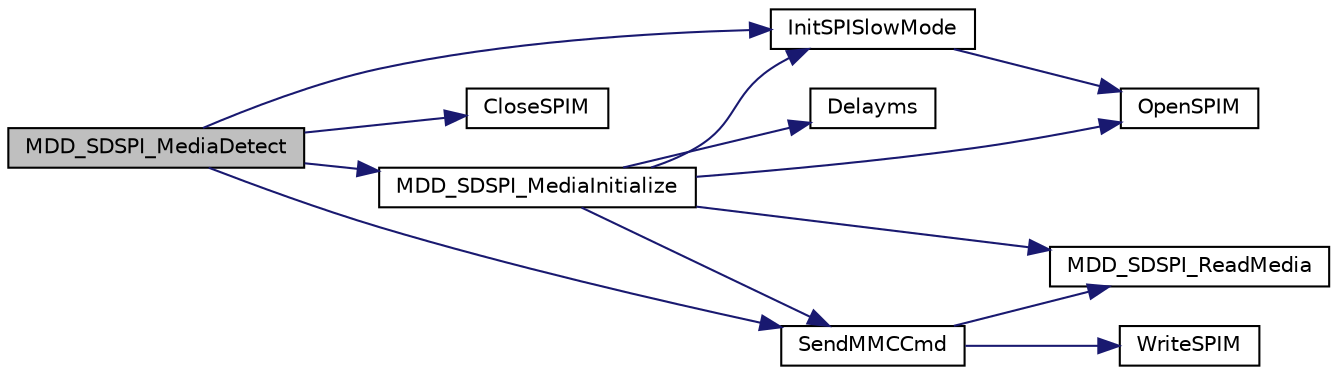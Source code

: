 digraph "MDD_SDSPI_MediaDetect"
{
  edge [fontname="Helvetica",fontsize="10",labelfontname="Helvetica",labelfontsize="10"];
  node [fontname="Helvetica",fontsize="10",shape=record];
  rankdir="LR";
  Node1 [label="MDD_SDSPI_MediaDetect",height=0.2,width=0.4,color="black", fillcolor="grey75", style="filled", fontcolor="black"];
  Node1 -> Node2 [color="midnightblue",fontsize="10",style="solid",fontname="Helvetica"];
  Node2 [label="InitSPISlowMode",height=0.2,width=0.4,color="black", fillcolor="white", style="filled",URL="$_s_d-_s_p_i_8c.html#abb14b787d26043d7597171c47429dcef"];
  Node2 -> Node3 [color="midnightblue",fontsize="10",style="solid",fontname="Helvetica"];
  Node3 [label="OpenSPIM",height=0.2,width=0.4,color="black", fillcolor="white", style="filled",URL="$_s_d-_s_p_i_8c.html#a7c6595aec33f6c0757dc30133f3a1646"];
  Node1 -> Node4 [color="midnightblue",fontsize="10",style="solid",fontname="Helvetica"];
  Node4 [label="CloseSPIM",height=0.2,width=0.4,color="black", fillcolor="white", style="filled",URL="$_s_d-_s_p_i_8c.html#a046824de7bd39b019b942d8ef3643546"];
  Node1 -> Node5 [color="midnightblue",fontsize="10",style="solid",fontname="Helvetica"];
  Node5 [label="MDD_SDSPI_MediaInitialize",height=0.2,width=0.4,color="black", fillcolor="white", style="filled",URL="$_s_d-_s_p_i_8c.html#a399249708046e5c18471a82c2e8119ab"];
  Node5 -> Node2 [color="midnightblue",fontsize="10",style="solid",fontname="Helvetica"];
  Node5 -> Node6 [color="midnightblue",fontsize="10",style="solid",fontname="Helvetica"];
  Node6 [label="Delayms",height=0.2,width=0.4,color="black", fillcolor="white", style="filled",URL="$_s_d-_s_p_i_8c.html#a5051d074e6b2361e58b3ea5585443e25"];
  Node5 -> Node3 [color="midnightblue",fontsize="10",style="solid",fontname="Helvetica"];
  Node5 -> Node7 [color="midnightblue",fontsize="10",style="solid",fontname="Helvetica"];
  Node7 [label="SendMMCCmd",height=0.2,width=0.4,color="black", fillcolor="white", style="filled",URL="$_s_d-_s_p_i_8c.html#a88d057eb424e5ae206be5465387b2e0a"];
  Node7 -> Node8 [color="midnightblue",fontsize="10",style="solid",fontname="Helvetica"];
  Node8 [label="WriteSPIM",height=0.2,width=0.4,color="black", fillcolor="white", style="filled",URL="$_s_d-_s_p_i_8c.html#ab4e7f228a81fb435b37e82b99fb27bb5"];
  Node7 -> Node9 [color="midnightblue",fontsize="10",style="solid",fontname="Helvetica"];
  Node9 [label="MDD_SDSPI_ReadMedia",height=0.2,width=0.4,color="black", fillcolor="white", style="filled",URL="$_s_d-_s_p_i_8c.html#a4990e32f9f0abd51bb486f148ab98875"];
  Node5 -> Node9 [color="midnightblue",fontsize="10",style="solid",fontname="Helvetica"];
  Node1 -> Node7 [color="midnightblue",fontsize="10",style="solid",fontname="Helvetica"];
}
